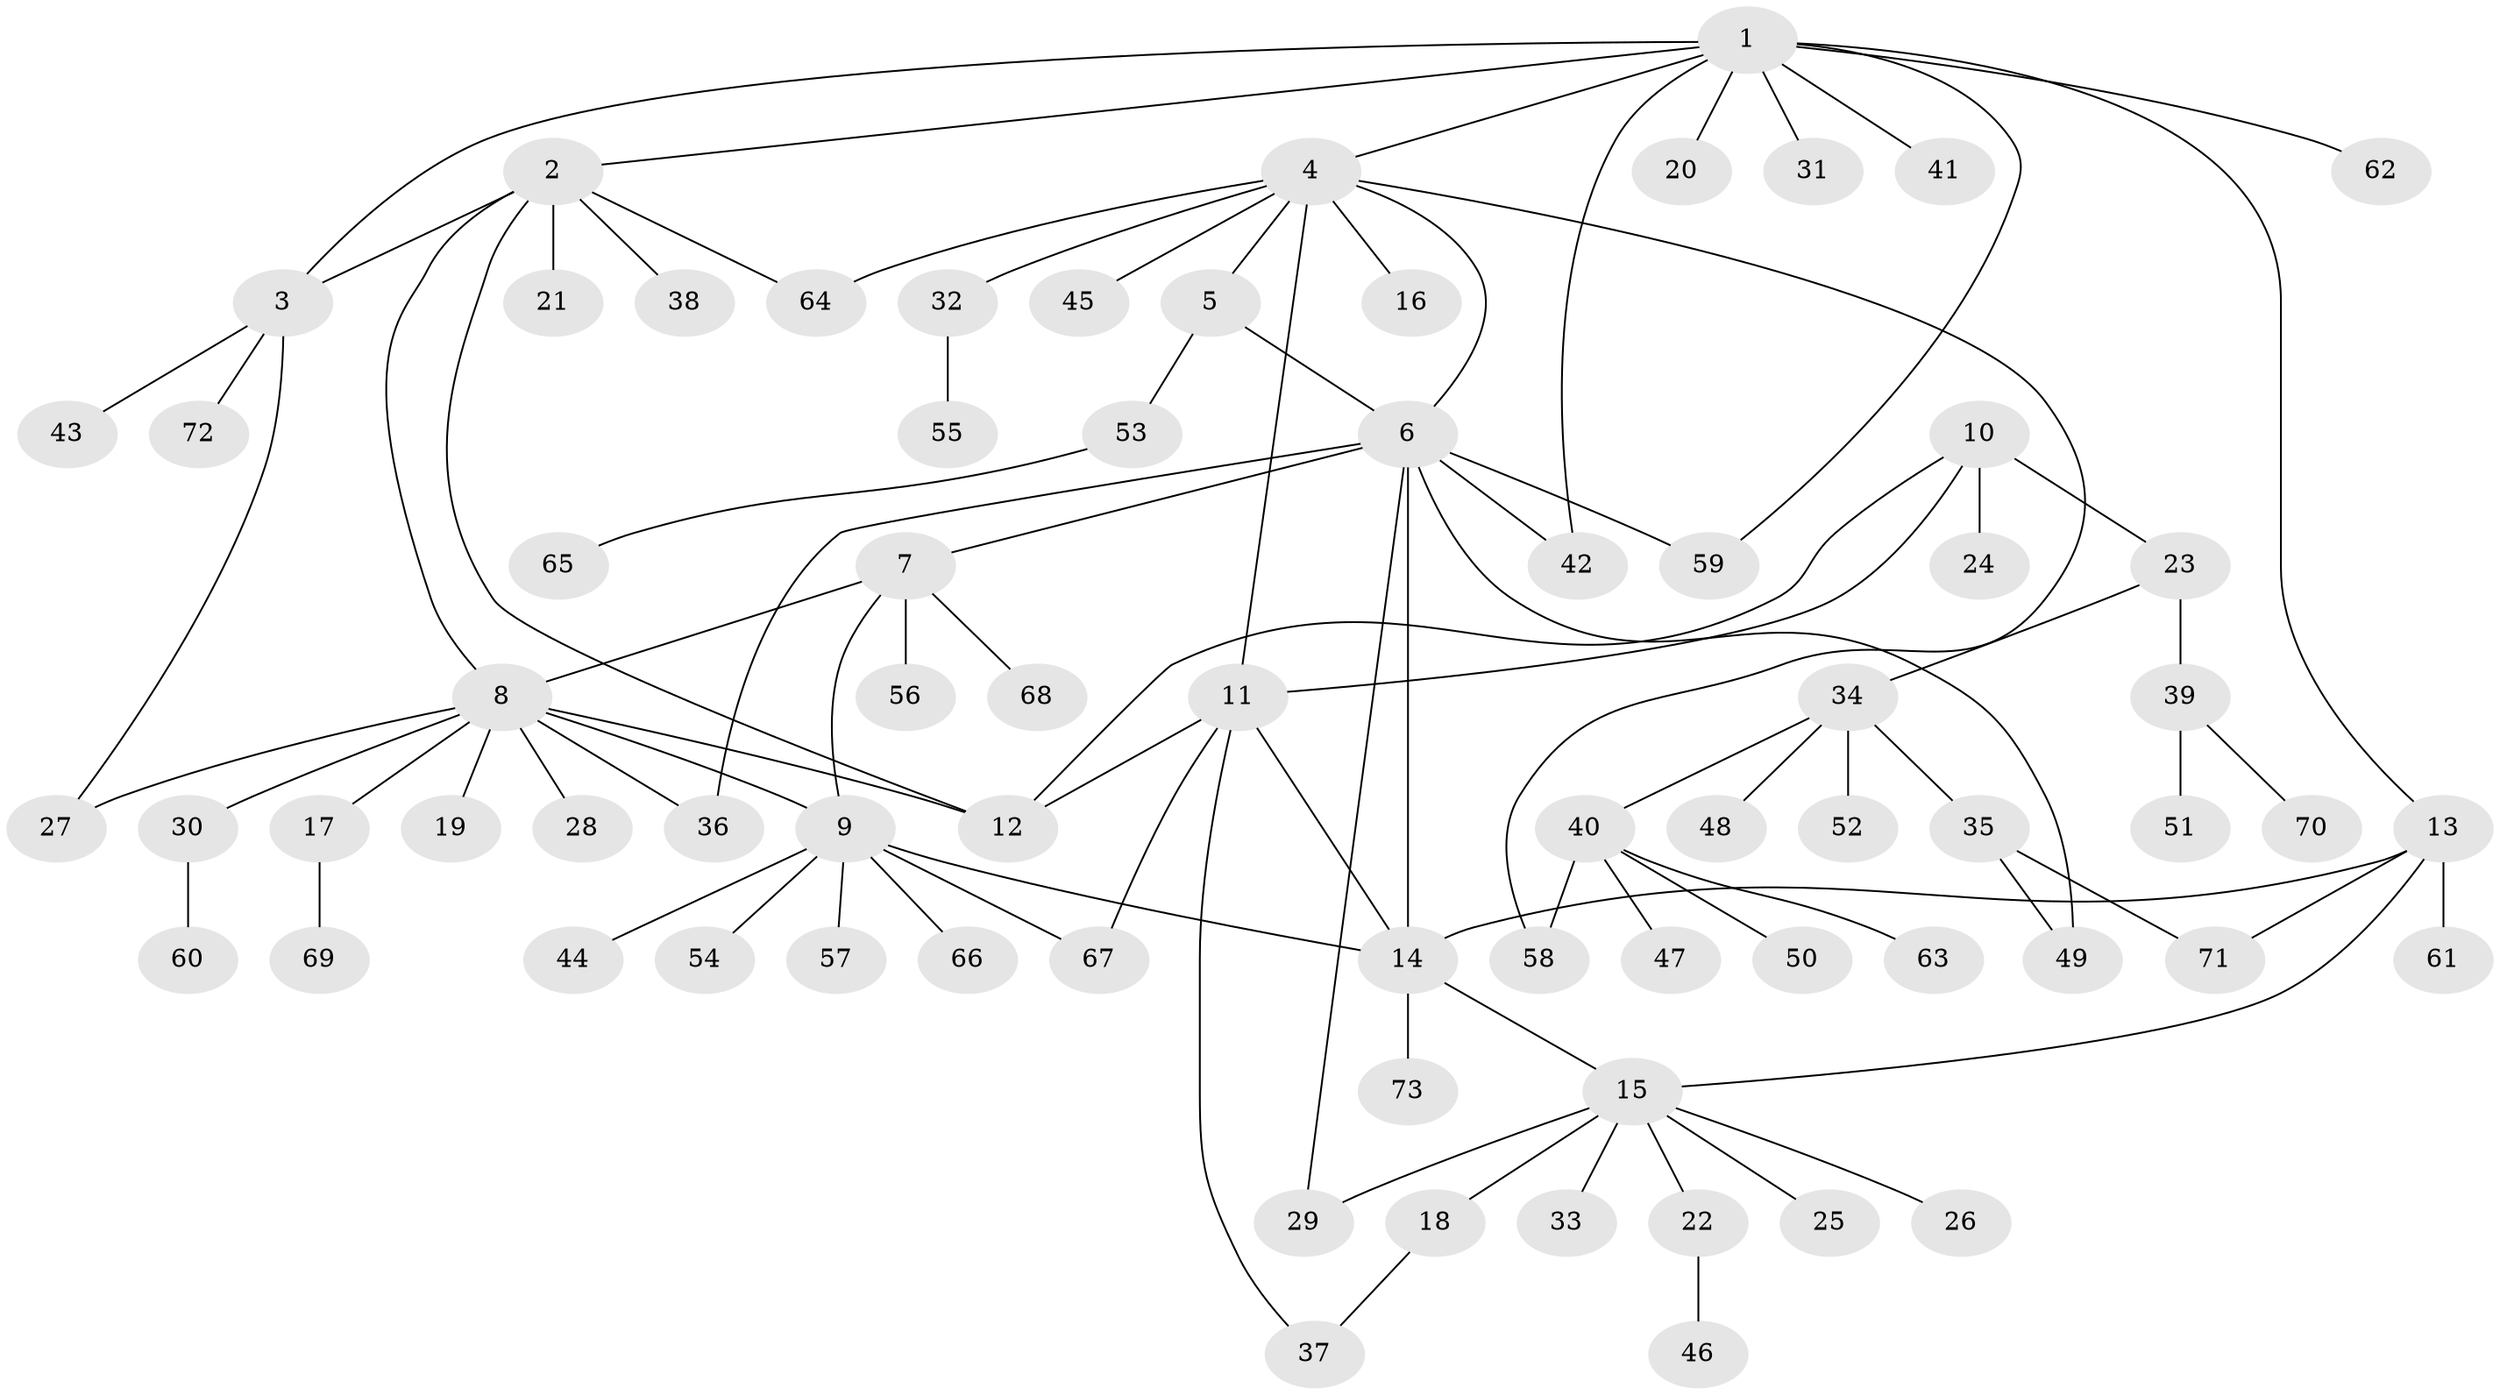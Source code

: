 // Generated by graph-tools (version 1.1) at 2025/15/03/09/25 04:15:45]
// undirected, 73 vertices, 94 edges
graph export_dot {
graph [start="1"]
  node [color=gray90,style=filled];
  1;
  2;
  3;
  4;
  5;
  6;
  7;
  8;
  9;
  10;
  11;
  12;
  13;
  14;
  15;
  16;
  17;
  18;
  19;
  20;
  21;
  22;
  23;
  24;
  25;
  26;
  27;
  28;
  29;
  30;
  31;
  32;
  33;
  34;
  35;
  36;
  37;
  38;
  39;
  40;
  41;
  42;
  43;
  44;
  45;
  46;
  47;
  48;
  49;
  50;
  51;
  52;
  53;
  54;
  55;
  56;
  57;
  58;
  59;
  60;
  61;
  62;
  63;
  64;
  65;
  66;
  67;
  68;
  69;
  70;
  71;
  72;
  73;
  1 -- 2;
  1 -- 3;
  1 -- 4;
  1 -- 13;
  1 -- 20;
  1 -- 31;
  1 -- 41;
  1 -- 42;
  1 -- 59;
  1 -- 62;
  2 -- 3;
  2 -- 8;
  2 -- 12;
  2 -- 21;
  2 -- 38;
  2 -- 64;
  3 -- 27;
  3 -- 43;
  3 -- 72;
  4 -- 5;
  4 -- 6;
  4 -- 11;
  4 -- 16;
  4 -- 32;
  4 -- 45;
  4 -- 58;
  4 -- 64;
  5 -- 6;
  5 -- 53;
  6 -- 7;
  6 -- 14;
  6 -- 29;
  6 -- 36;
  6 -- 42;
  6 -- 49;
  6 -- 59;
  7 -- 8;
  7 -- 9;
  7 -- 56;
  7 -- 68;
  8 -- 9;
  8 -- 12;
  8 -- 17;
  8 -- 19;
  8 -- 27;
  8 -- 28;
  8 -- 30;
  8 -- 36;
  9 -- 14;
  9 -- 44;
  9 -- 54;
  9 -- 57;
  9 -- 66;
  9 -- 67;
  10 -- 11;
  10 -- 12;
  10 -- 23;
  10 -- 24;
  11 -- 12;
  11 -- 14;
  11 -- 37;
  11 -- 67;
  13 -- 14;
  13 -- 15;
  13 -- 61;
  13 -- 71;
  14 -- 15;
  14 -- 73;
  15 -- 18;
  15 -- 22;
  15 -- 25;
  15 -- 26;
  15 -- 29;
  15 -- 33;
  17 -- 69;
  18 -- 37;
  22 -- 46;
  23 -- 34;
  23 -- 39;
  30 -- 60;
  32 -- 55;
  34 -- 35;
  34 -- 40;
  34 -- 48;
  34 -- 52;
  35 -- 49;
  35 -- 71;
  39 -- 51;
  39 -- 70;
  40 -- 47;
  40 -- 50;
  40 -- 58;
  40 -- 63;
  53 -- 65;
}
